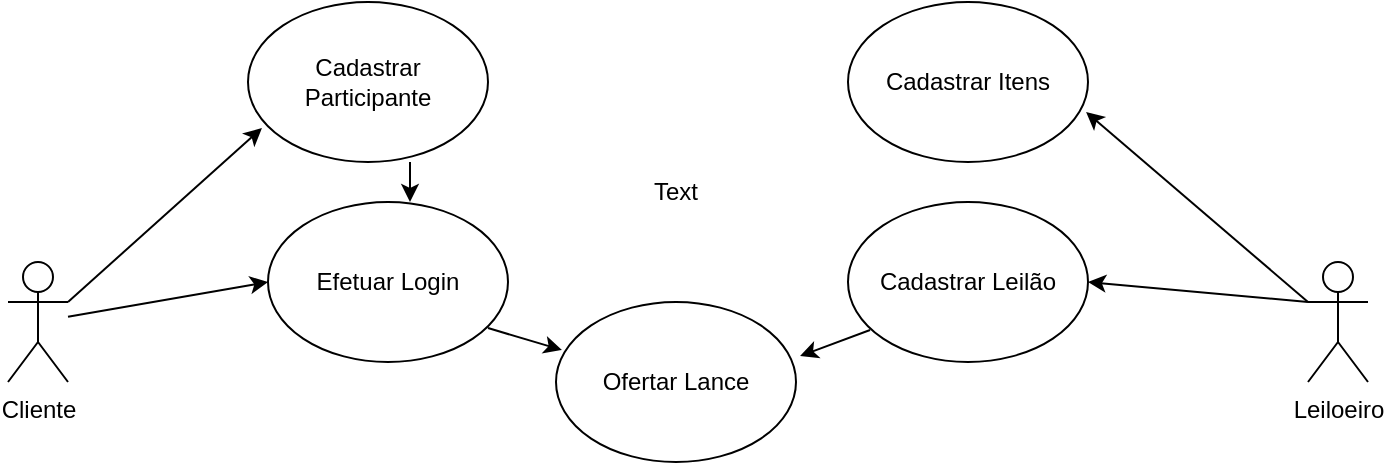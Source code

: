 <mxfile version="21.2.6" type="github">
  <diagram name="Página-1" id="xMqQZsLP8ieh_yZpMVl1">
    <mxGraphModel dx="880" dy="484" grid="1" gridSize="10" guides="1" tooltips="1" connect="1" arrows="1" fold="1" page="1" pageScale="1" pageWidth="827" pageHeight="1169" math="0" shadow="0">
      <root>
        <mxCell id="0" />
        <mxCell id="1" parent="0" />
        <mxCell id="fBph0RA3zfgHHDGqwz30-1" value="Cadastrar Participante" style="ellipse;whiteSpace=wrap;html=1;" parent="1" vertex="1">
          <mxGeometry x="140" y="100" width="120" height="80" as="geometry" />
        </mxCell>
        <mxCell id="fBph0RA3zfgHHDGqwz30-2" value="Efetuar Login" style="ellipse;whiteSpace=wrap;html=1;" parent="1" vertex="1">
          <mxGeometry x="150" y="200" width="120" height="80" as="geometry" />
        </mxCell>
        <mxCell id="fBph0RA3zfgHHDGqwz30-3" value="Ofertar Lance" style="ellipse;whiteSpace=wrap;html=1;" parent="1" vertex="1">
          <mxGeometry x="294" y="250" width="120" height="80" as="geometry" />
        </mxCell>
        <mxCell id="fBph0RA3zfgHHDGqwz30-4" value="Cliente" style="shape=umlActor;verticalLabelPosition=bottom;verticalAlign=top;html=1;outlineConnect=0;" parent="1" vertex="1">
          <mxGeometry x="20" y="230" width="30" height="60" as="geometry" />
        </mxCell>
        <mxCell id="fBph0RA3zfgHHDGqwz30-5" value="Cadastrar Itens" style="ellipse;whiteSpace=wrap;html=1;" parent="1" vertex="1">
          <mxGeometry x="440" y="100" width="120" height="80" as="geometry" />
        </mxCell>
        <mxCell id="fBph0RA3zfgHHDGqwz30-6" value="Cadastrar Leilão" style="ellipse;whiteSpace=wrap;html=1;" parent="1" vertex="1">
          <mxGeometry x="440" y="200" width="120" height="80" as="geometry" />
        </mxCell>
        <mxCell id="fBph0RA3zfgHHDGqwz30-7" value="Leiloeiro" style="shape=umlActor;verticalLabelPosition=bottom;verticalAlign=top;html=1;outlineConnect=0;" parent="1" vertex="1">
          <mxGeometry x="670" y="230" width="30" height="60" as="geometry" />
        </mxCell>
        <mxCell id="fBph0RA3zfgHHDGqwz30-8" value="" style="endArrow=classic;html=1;rounded=0;exitX=1;exitY=0.333;exitDx=0;exitDy=0;exitPerimeter=0;entryX=0.058;entryY=0.788;entryDx=0;entryDy=0;entryPerimeter=0;" parent="1" source="fBph0RA3zfgHHDGqwz30-4" target="fBph0RA3zfgHHDGqwz30-1" edge="1">
          <mxGeometry width="50" height="50" relative="1" as="geometry">
            <mxPoint x="390" y="270" as="sourcePoint" />
            <mxPoint x="440" y="220" as="targetPoint" />
          </mxGeometry>
        </mxCell>
        <mxCell id="fBph0RA3zfgHHDGqwz30-9" value="" style="endArrow=classic;html=1;rounded=0;entryX=0;entryY=0.5;entryDx=0;entryDy=0;" parent="1" source="fBph0RA3zfgHHDGqwz30-4" target="fBph0RA3zfgHHDGqwz30-2" edge="1">
          <mxGeometry width="50" height="50" relative="1" as="geometry">
            <mxPoint x="390" y="270" as="sourcePoint" />
            <mxPoint x="440" y="220" as="targetPoint" />
          </mxGeometry>
        </mxCell>
        <mxCell id="fBph0RA3zfgHHDGqwz30-10" value="" style="endArrow=classic;html=1;rounded=0;exitX=0;exitY=0.333;exitDx=0;exitDy=0;exitPerimeter=0;entryX=1;entryY=0.5;entryDx=0;entryDy=0;" parent="1" source="fBph0RA3zfgHHDGqwz30-7" target="fBph0RA3zfgHHDGqwz30-6" edge="1">
          <mxGeometry width="50" height="50" relative="1" as="geometry">
            <mxPoint x="390" y="270" as="sourcePoint" />
            <mxPoint x="440" y="220" as="targetPoint" />
          </mxGeometry>
        </mxCell>
        <mxCell id="fBph0RA3zfgHHDGqwz30-11" value="" style="endArrow=classic;html=1;rounded=0;exitX=0;exitY=0.333;exitDx=0;exitDy=0;exitPerimeter=0;entryX=0.992;entryY=0.688;entryDx=0;entryDy=0;entryPerimeter=0;" parent="1" source="fBph0RA3zfgHHDGqwz30-7" target="fBph0RA3zfgHHDGqwz30-5" edge="1">
          <mxGeometry width="50" height="50" relative="1" as="geometry">
            <mxPoint x="390" y="270" as="sourcePoint" />
            <mxPoint x="440" y="220" as="targetPoint" />
          </mxGeometry>
        </mxCell>
        <mxCell id="fBph0RA3zfgHHDGqwz30-12" value="" style="endArrow=classic;html=1;rounded=0;exitX=0.95;exitY=0.788;exitDx=0;exitDy=0;exitPerimeter=0;entryX=0.058;entryY=0.3;entryDx=0;entryDy=0;entryPerimeter=0;" parent="1" edge="1">
          <mxGeometry width="50" height="50" relative="1" as="geometry">
            <mxPoint x="260" y="263.04" as="sourcePoint" />
            <mxPoint x="296.96" y="274" as="targetPoint" />
          </mxGeometry>
        </mxCell>
        <mxCell id="fBph0RA3zfgHHDGqwz30-13" value="" style="endArrow=classic;html=1;rounded=0;exitX=0.675;exitY=1;exitDx=0;exitDy=0;exitPerimeter=0;" parent="1" source="fBph0RA3zfgHHDGqwz30-1" edge="1">
          <mxGeometry width="50" height="50" relative="1" as="geometry">
            <mxPoint x="390" y="270" as="sourcePoint" />
            <mxPoint x="221" y="200" as="targetPoint" />
          </mxGeometry>
        </mxCell>
        <mxCell id="yhqwkrk6_rPRlSjjWlfd-1" value="" style="endArrow=classic;html=1;rounded=0;exitX=0.092;exitY=0.8;exitDx=0;exitDy=0;exitPerimeter=0;entryX=1.017;entryY=0.338;entryDx=0;entryDy=0;entryPerimeter=0;" edge="1" parent="1" source="fBph0RA3zfgHHDGqwz30-6" target="fBph0RA3zfgHHDGqwz30-3">
          <mxGeometry width="50" height="50" relative="1" as="geometry">
            <mxPoint x="390" y="280" as="sourcePoint" />
            <mxPoint x="440" y="230" as="targetPoint" />
          </mxGeometry>
        </mxCell>
        <mxCell id="yhqwkrk6_rPRlSjjWlfd-2" value="Text" style="text;html=1;strokeColor=none;fillColor=none;align=center;verticalAlign=middle;whiteSpace=wrap;rounded=0;" vertex="1" parent="1">
          <mxGeometry x="324" y="180" width="60" height="30" as="geometry" />
        </mxCell>
      </root>
    </mxGraphModel>
  </diagram>
</mxfile>
